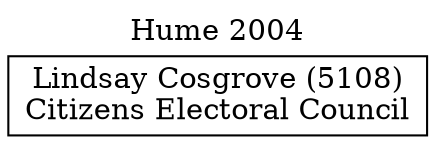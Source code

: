 // House preference flow
digraph "Lindsay Cosgrove (5108)_Hume_2004" {
	graph [label="Hume 2004" labelloc=t mclimit=10]
	node [shape=box]
	"Lindsay Cosgrove (5108)" [label="Lindsay Cosgrove (5108)
Citizens Electoral Council"]
}
